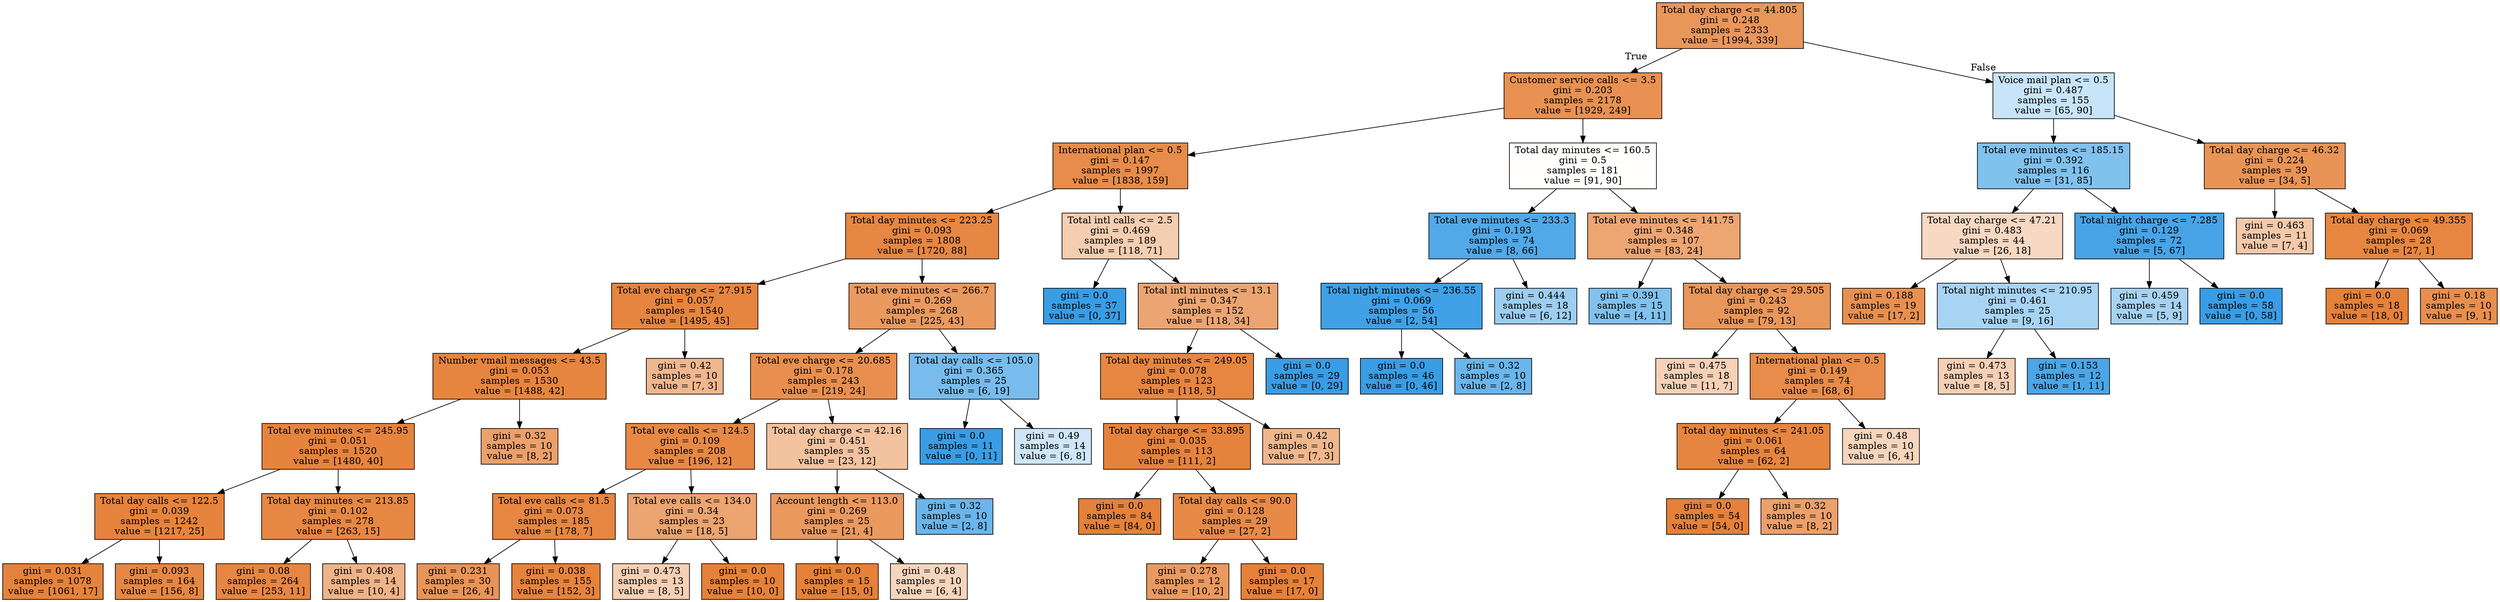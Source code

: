 digraph Tree {
node [shape=box, style="filled", color="black"] ;
0 [label="Total day charge <= 44.805\ngini = 0.248\nsamples = 2333\nvalue = [1994, 339]", fillcolor="#e9965b"] ;
1 [label="Customer service calls <= 3.5\ngini = 0.203\nsamples = 2178\nvalue = [1929, 249]", fillcolor="#e89153"] ;
0 -> 1 [labeldistance=2.5, labelangle=45, headlabel="True"] ;
2 [label="International plan <= 0.5\ngini = 0.147\nsamples = 1997\nvalue = [1838, 159]", fillcolor="#e78c4a"] ;
1 -> 2 ;
3 [label="Total day minutes <= 223.25\ngini = 0.093\nsamples = 1808\nvalue = [1720, 88]", fillcolor="#e68743"] ;
2 -> 3 ;
4 [label="Total eve charge <= 27.915\ngini = 0.057\nsamples = 1540\nvalue = [1495, 45]", fillcolor="#e6853f"] ;
3 -> 4 ;
5 [label="Number vmail messages <= 43.5\ngini = 0.053\nsamples = 1530\nvalue = [1488, 42]", fillcolor="#e6853f"] ;
4 -> 5 ;
6 [label="Total eve minutes <= 245.95\ngini = 0.051\nsamples = 1520\nvalue = [1480, 40]", fillcolor="#e6843e"] ;
5 -> 6 ;
7 [label="Total day calls <= 122.5\ngini = 0.039\nsamples = 1242\nvalue = [1217, 25]", fillcolor="#e6843d"] ;
6 -> 7 ;
8 [label="gini = 0.031\nsamples = 1078\nvalue = [1061, 17]", fillcolor="#e5833c"] ;
7 -> 8 ;
9 [label="gini = 0.093\nsamples = 164\nvalue = [156, 8]", fillcolor="#e68743"] ;
7 -> 9 ;
10 [label="Total day minutes <= 213.85\ngini = 0.102\nsamples = 278\nvalue = [263, 15]", fillcolor="#e68844"] ;
6 -> 10 ;
11 [label="gini = 0.08\nsamples = 264\nvalue = [253, 11]", fillcolor="#e68642"] ;
10 -> 11 ;
12 [label="gini = 0.408\nsamples = 14\nvalue = [10, 4]", fillcolor="#efb388"] ;
10 -> 12 ;
13 [label="gini = 0.32\nsamples = 10\nvalue = [8, 2]", fillcolor="#eca06a"] ;
5 -> 13 ;
14 [label="gini = 0.42\nsamples = 10\nvalue = [7, 3]", fillcolor="#f0b78e"] ;
4 -> 14 ;
15 [label="Total eve minutes <= 266.7\ngini = 0.269\nsamples = 268\nvalue = [225, 43]", fillcolor="#ea995f"] ;
3 -> 15 ;
16 [label="Total eve charge <= 20.685\ngini = 0.178\nsamples = 243\nvalue = [219, 24]", fillcolor="#e88f4f"] ;
15 -> 16 ;
17 [label="Total eve calls <= 124.5\ngini = 0.109\nsamples = 208\nvalue = [196, 12]", fillcolor="#e78945"] ;
16 -> 17 ;
18 [label="Total eve calls <= 81.5\ngini = 0.073\nsamples = 185\nvalue = [178, 7]", fillcolor="#e68641"] ;
17 -> 18 ;
19 [label="gini = 0.231\nsamples = 30\nvalue = [26, 4]", fillcolor="#e99457"] ;
18 -> 19 ;
20 [label="gini = 0.038\nsamples = 155\nvalue = [152, 3]", fillcolor="#e6833d"] ;
18 -> 20 ;
21 [label="Total eve calls <= 134.0\ngini = 0.34\nsamples = 23\nvalue = [18, 5]", fillcolor="#eca470"] ;
17 -> 21 ;
22 [label="gini = 0.473\nsamples = 13\nvalue = [8, 5]", fillcolor="#f5d0b5"] ;
21 -> 22 ;
23 [label="gini = 0.0\nsamples = 10\nvalue = [10, 0]", fillcolor="#e58139"] ;
21 -> 23 ;
24 [label="Total day charge <= 42.16\ngini = 0.451\nsamples = 35\nvalue = [23, 12]", fillcolor="#f3c3a0"] ;
16 -> 24 ;
25 [label="Account length <= 113.0\ngini = 0.269\nsamples = 25\nvalue = [21, 4]", fillcolor="#ea995f"] ;
24 -> 25 ;
26 [label="gini = 0.0\nsamples = 15\nvalue = [15, 0]", fillcolor="#e58139"] ;
25 -> 26 ;
27 [label="gini = 0.48\nsamples = 10\nvalue = [6, 4]", fillcolor="#f6d5bd"] ;
25 -> 27 ;
28 [label="gini = 0.32\nsamples = 10\nvalue = [2, 8]", fillcolor="#6ab6ec"] ;
24 -> 28 ;
29 [label="Total day calls <= 105.0\ngini = 0.365\nsamples = 25\nvalue = [6, 19]", fillcolor="#78bced"] ;
15 -> 29 ;
30 [label="gini = 0.0\nsamples = 11\nvalue = [0, 11]", fillcolor="#399de5"] ;
29 -> 30 ;
31 [label="gini = 0.49\nsamples = 14\nvalue = [6, 8]", fillcolor="#cee6f8"] ;
29 -> 31 ;
32 [label="Total intl calls <= 2.5\ngini = 0.469\nsamples = 189\nvalue = [118, 71]", fillcolor="#f5cdb0"] ;
2 -> 32 ;
33 [label="gini = 0.0\nsamples = 37\nvalue = [0, 37]", fillcolor="#399de5"] ;
32 -> 33 ;
34 [label="Total intl minutes <= 13.1\ngini = 0.347\nsamples = 152\nvalue = [118, 34]", fillcolor="#eca572"] ;
32 -> 34 ;
35 [label="Total day minutes <= 249.05\ngini = 0.078\nsamples = 123\nvalue = [118, 5]", fillcolor="#e68641"] ;
34 -> 35 ;
36 [label="Total day charge <= 33.895\ngini = 0.035\nsamples = 113\nvalue = [111, 2]", fillcolor="#e5833d"] ;
35 -> 36 ;
37 [label="gini = 0.0\nsamples = 84\nvalue = [84, 0]", fillcolor="#e58139"] ;
36 -> 37 ;
38 [label="Total day calls <= 90.0\ngini = 0.128\nsamples = 29\nvalue = [27, 2]", fillcolor="#e78a48"] ;
36 -> 38 ;
39 [label="gini = 0.278\nsamples = 12\nvalue = [10, 2]", fillcolor="#ea9a61"] ;
38 -> 39 ;
40 [label="gini = 0.0\nsamples = 17\nvalue = [17, 0]", fillcolor="#e58139"] ;
38 -> 40 ;
41 [label="gini = 0.42\nsamples = 10\nvalue = [7, 3]", fillcolor="#f0b78e"] ;
35 -> 41 ;
42 [label="gini = 0.0\nsamples = 29\nvalue = [0, 29]", fillcolor="#399de5"] ;
34 -> 42 ;
43 [label="Total day minutes <= 160.5\ngini = 0.5\nsamples = 181\nvalue = [91, 90]", fillcolor="#fffefd"] ;
1 -> 43 ;
44 [label="Total eve minutes <= 233.3\ngini = 0.193\nsamples = 74\nvalue = [8, 66]", fillcolor="#51a9e8"] ;
43 -> 44 ;
45 [label="Total night minutes <= 236.55\ngini = 0.069\nsamples = 56\nvalue = [2, 54]", fillcolor="#40a1e6"] ;
44 -> 45 ;
46 [label="gini = 0.0\nsamples = 46\nvalue = [0, 46]", fillcolor="#399de5"] ;
45 -> 46 ;
47 [label="gini = 0.32\nsamples = 10\nvalue = [2, 8]", fillcolor="#6ab6ec"] ;
45 -> 47 ;
48 [label="gini = 0.444\nsamples = 18\nvalue = [6, 12]", fillcolor="#9ccef2"] ;
44 -> 48 ;
49 [label="Total eve minutes <= 141.75\ngini = 0.348\nsamples = 107\nvalue = [83, 24]", fillcolor="#eda572"] ;
43 -> 49 ;
50 [label="gini = 0.391\nsamples = 15\nvalue = [4, 11]", fillcolor="#81c1ee"] ;
49 -> 50 ;
51 [label="Total day charge <= 29.505\ngini = 0.243\nsamples = 92\nvalue = [79, 13]", fillcolor="#e9965a"] ;
49 -> 51 ;
52 [label="gini = 0.475\nsamples = 18\nvalue = [11, 7]", fillcolor="#f6d1b7"] ;
51 -> 52 ;
53 [label="International plan <= 0.5\ngini = 0.149\nsamples = 74\nvalue = [68, 6]", fillcolor="#e78c4a"] ;
51 -> 53 ;
54 [label="Total day minutes <= 241.05\ngini = 0.061\nsamples = 64\nvalue = [62, 2]", fillcolor="#e6853f"] ;
53 -> 54 ;
55 [label="gini = 0.0\nsamples = 54\nvalue = [54, 0]", fillcolor="#e58139"] ;
54 -> 55 ;
56 [label="gini = 0.32\nsamples = 10\nvalue = [8, 2]", fillcolor="#eca06a"] ;
54 -> 56 ;
57 [label="gini = 0.48\nsamples = 10\nvalue = [6, 4]", fillcolor="#f6d5bd"] ;
53 -> 57 ;
58 [label="Voice mail plan <= 0.5\ngini = 0.487\nsamples = 155\nvalue = [65, 90]", fillcolor="#c8e4f8"] ;
0 -> 58 [labeldistance=2.5, labelangle=-45, headlabel="False"] ;
59 [label="Total eve minutes <= 185.15\ngini = 0.392\nsamples = 116\nvalue = [31, 85]", fillcolor="#81c1ee"] ;
58 -> 59 ;
60 [label="Total day charge <= 47.21\ngini = 0.483\nsamples = 44\nvalue = [26, 18]", fillcolor="#f7d8c2"] ;
59 -> 60 ;
61 [label="gini = 0.188\nsamples = 19\nvalue = [17, 2]", fillcolor="#e89050"] ;
60 -> 61 ;
62 [label="Total night minutes <= 210.95\ngini = 0.461\nsamples = 25\nvalue = [9, 16]", fillcolor="#a8d4f4"] ;
60 -> 62 ;
63 [label="gini = 0.473\nsamples = 13\nvalue = [8, 5]", fillcolor="#f5d0b5"] ;
62 -> 63 ;
64 [label="gini = 0.153\nsamples = 12\nvalue = [1, 11]", fillcolor="#4ba6e7"] ;
62 -> 64 ;
65 [label="Total night charge <= 7.285\ngini = 0.129\nsamples = 72\nvalue = [5, 67]", fillcolor="#48a4e7"] ;
59 -> 65 ;
66 [label="gini = 0.459\nsamples = 14\nvalue = [5, 9]", fillcolor="#a7d3f3"] ;
65 -> 66 ;
67 [label="gini = 0.0\nsamples = 58\nvalue = [0, 58]", fillcolor="#399de5"] ;
65 -> 67 ;
68 [label="Total day charge <= 46.32\ngini = 0.224\nsamples = 39\nvalue = [34, 5]", fillcolor="#e99456"] ;
58 -> 68 ;
69 [label="gini = 0.463\nsamples = 11\nvalue = [7, 4]", fillcolor="#f4c9aa"] ;
68 -> 69 ;
70 [label="Total day charge <= 49.355\ngini = 0.069\nsamples = 28\nvalue = [27, 1]", fillcolor="#e68640"] ;
68 -> 70 ;
71 [label="gini = 0.0\nsamples = 18\nvalue = [18, 0]", fillcolor="#e58139"] ;
70 -> 71 ;
72 [label="gini = 0.18\nsamples = 10\nvalue = [9, 1]", fillcolor="#e88f4f"] ;
70 -> 72 ;
}